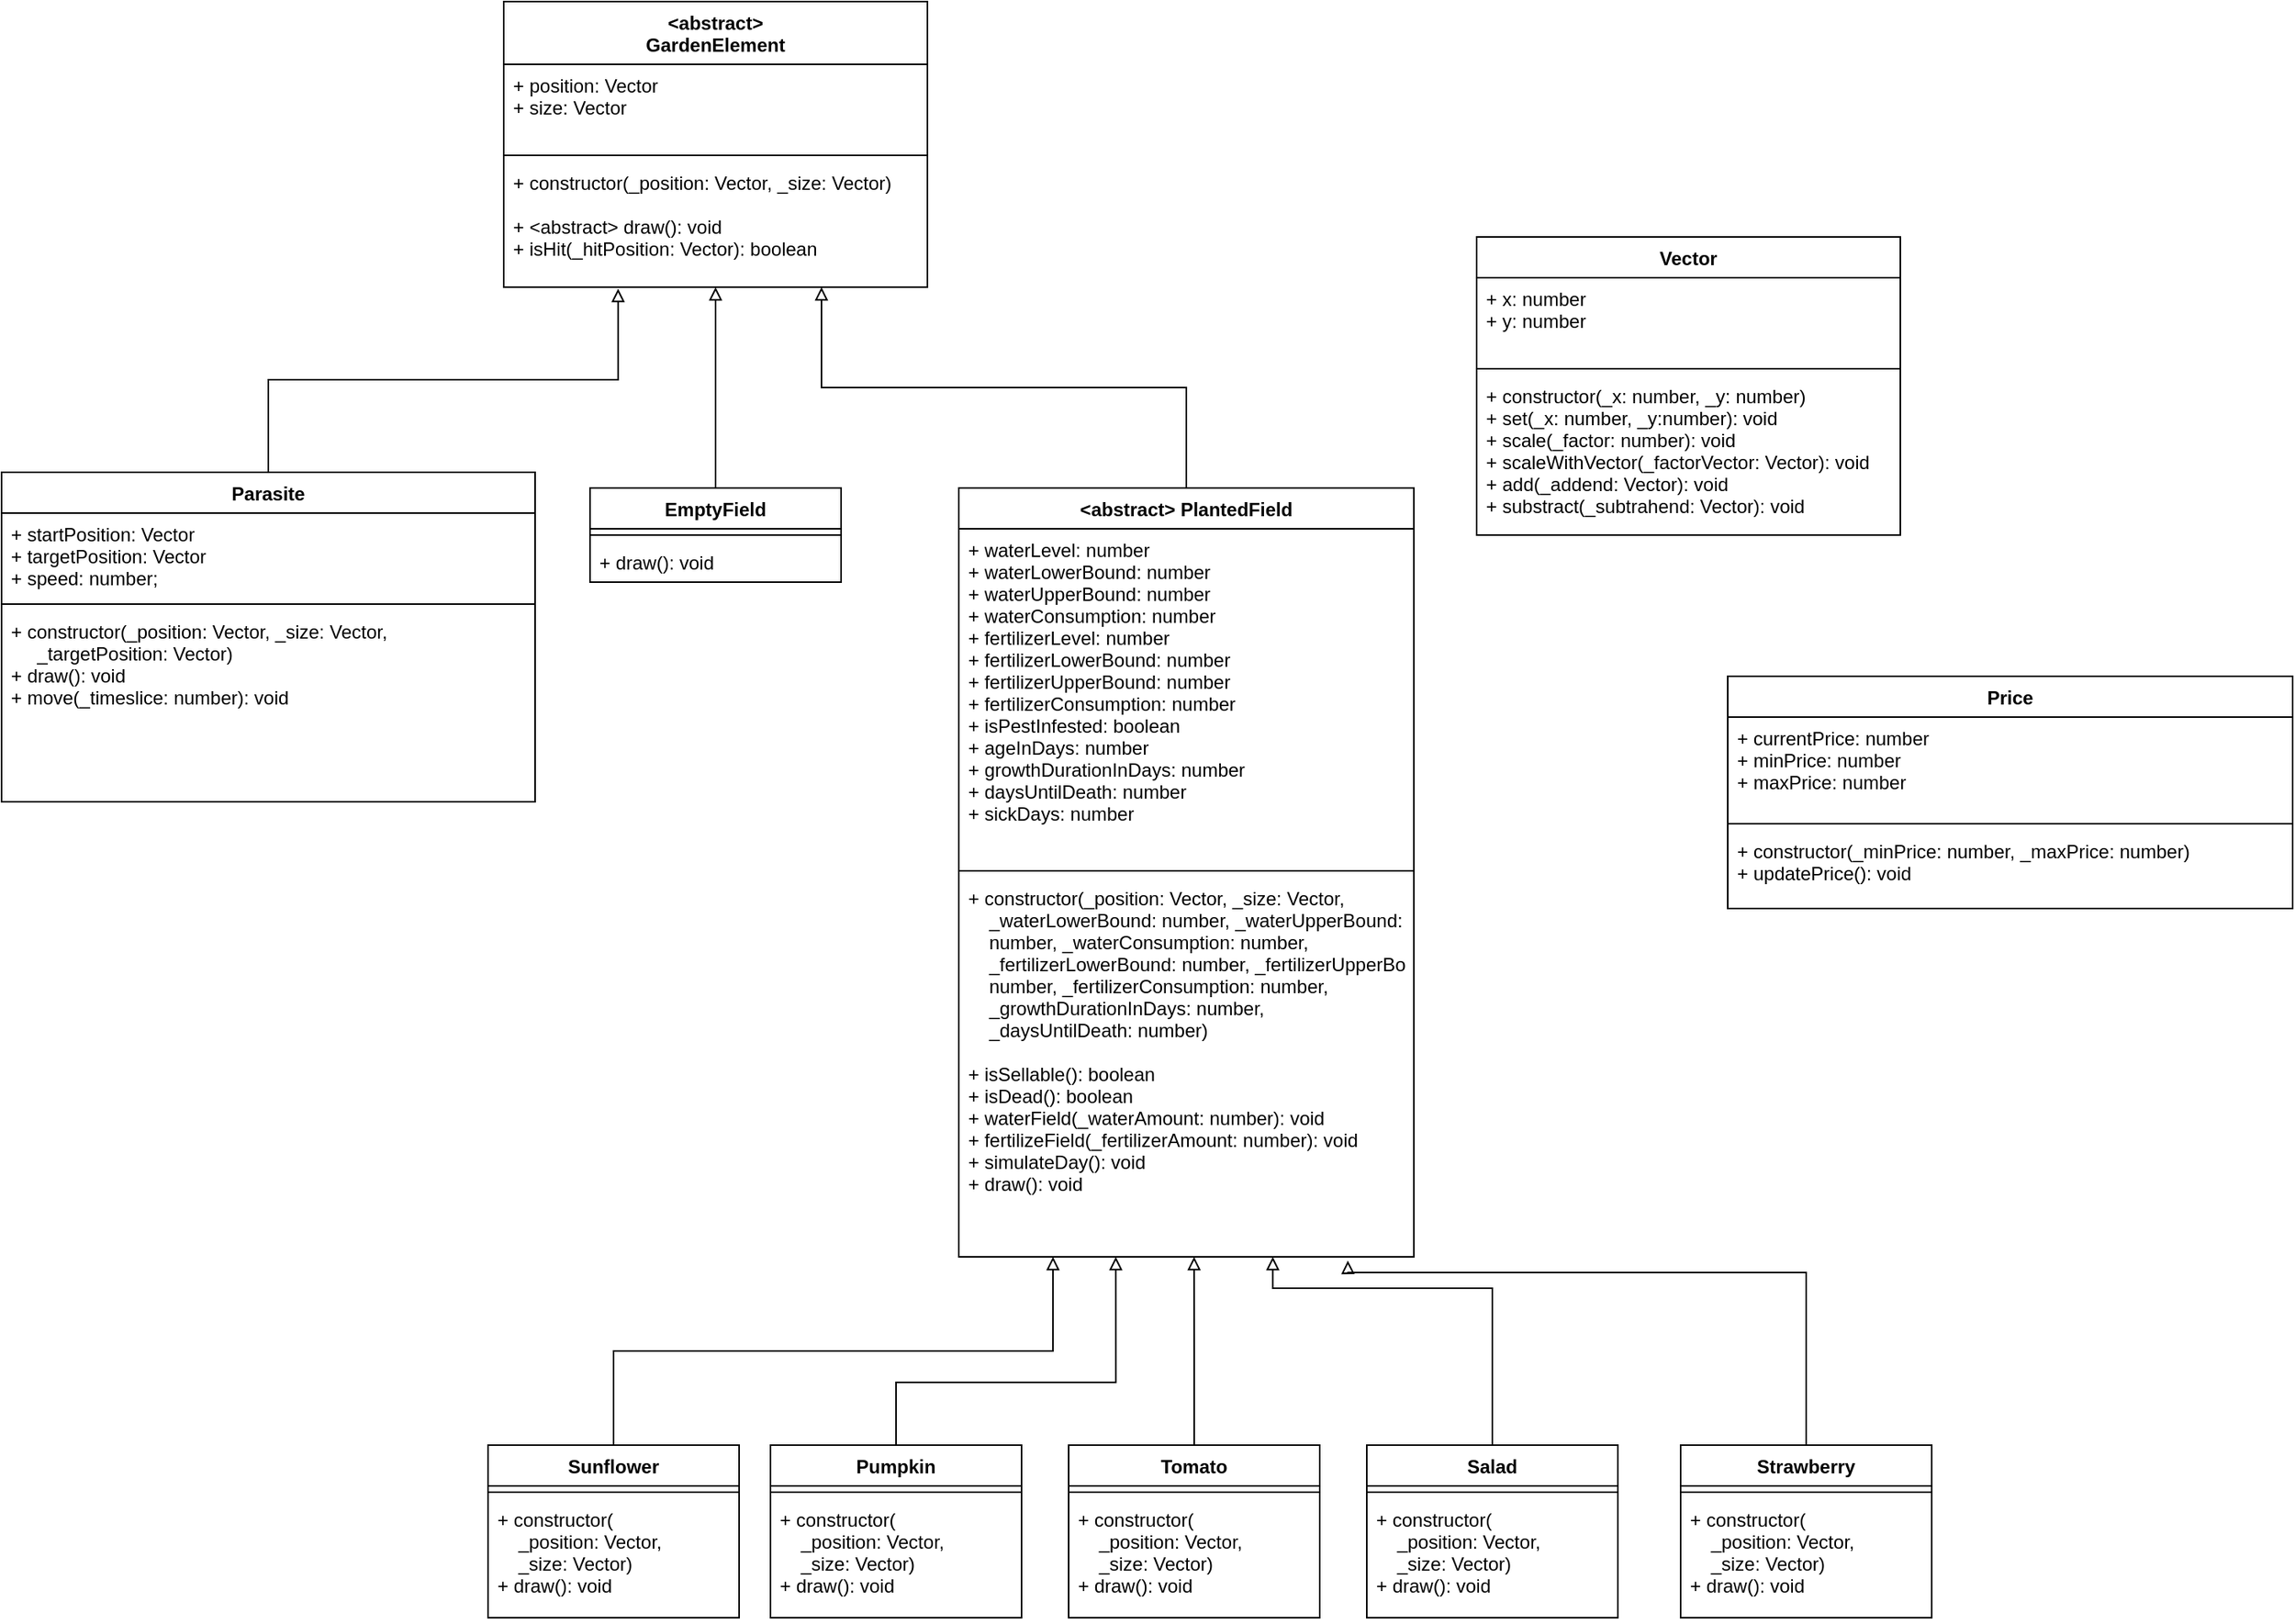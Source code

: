 <mxfile version="20.1.1" type="device"><diagram id="C5RBs43oDa-KdzZeNtuy" name="Classes"><mxGraphModel dx="1185" dy="623" grid="1" gridSize="10" guides="1" tooltips="1" connect="1" arrows="1" fold="1" page="1" pageScale="1" pageWidth="827" pageHeight="1169" math="0" shadow="0"><root><mxCell id="WIyWlLk6GJQsqaUBKTNV-0"/><mxCell id="WIyWlLk6GJQsqaUBKTNV-1" parent="WIyWlLk6GJQsqaUBKTNV-0"/><mxCell id="AQC2SMvgmzO1EJqkHlXK-0" value="&lt;abstract&gt;&#xA;GardenElement" style="swimlane;fontStyle=1;align=center;verticalAlign=top;childLayout=stackLayout;horizontal=1;startSize=40;horizontalStack=0;resizeParent=1;resizeParentMax=0;resizeLast=0;collapsible=1;marginBottom=0;" parent="WIyWlLk6GJQsqaUBKTNV-1" vertex="1"><mxGeometry x="360" y="100" width="270" height="182" as="geometry"/></mxCell><mxCell id="AQC2SMvgmzO1EJqkHlXK-1" value="+ position: Vector&#xA;+ size: Vector&#xA;" style="text;strokeColor=none;fillColor=none;align=left;verticalAlign=top;spacingLeft=4;spacingRight=4;overflow=hidden;rotatable=0;points=[[0,0.5],[1,0.5]];portConstraint=eastwest;" parent="AQC2SMvgmzO1EJqkHlXK-0" vertex="1"><mxGeometry y="40" width="270" height="54" as="geometry"/></mxCell><mxCell id="AQC2SMvgmzO1EJqkHlXK-2" value="" style="line;strokeWidth=1;fillColor=none;align=left;verticalAlign=middle;spacingTop=-1;spacingLeft=3;spacingRight=3;rotatable=0;labelPosition=right;points=[];portConstraint=eastwest;" parent="AQC2SMvgmzO1EJqkHlXK-0" vertex="1"><mxGeometry y="94" width="270" height="8" as="geometry"/></mxCell><mxCell id="AQC2SMvgmzO1EJqkHlXK-3" value="+ constructor(_position: Vector, _size: Vector)&#xA;&#xA;+ &lt;abstract&gt; draw(): void&#xA;+ isHit(_hitPosition: Vector): boolean&#xA;" style="text;strokeColor=none;fillColor=none;align=left;verticalAlign=top;spacingLeft=4;spacingRight=4;overflow=hidden;rotatable=0;points=[[0,0.5],[1,0.5]];portConstraint=eastwest;" parent="AQC2SMvgmzO1EJqkHlXK-0" vertex="1"><mxGeometry y="102" width="270" height="80" as="geometry"/></mxCell><mxCell id="AQC2SMvgmzO1EJqkHlXK-8" value="Vector" style="swimlane;fontStyle=1;align=center;verticalAlign=top;childLayout=stackLayout;horizontal=1;startSize=26;horizontalStack=0;resizeParent=1;resizeParentMax=0;resizeLast=0;collapsible=1;marginBottom=0;" parent="WIyWlLk6GJQsqaUBKTNV-1" vertex="1"><mxGeometry x="980" y="250" width="270" height="190" as="geometry"/></mxCell><mxCell id="AQC2SMvgmzO1EJqkHlXK-9" value="+ x: number&#xA;+ y: number&#xA;" style="text;strokeColor=none;fillColor=none;align=left;verticalAlign=top;spacingLeft=4;spacingRight=4;overflow=hidden;rotatable=0;points=[[0,0.5],[1,0.5]];portConstraint=eastwest;" parent="AQC2SMvgmzO1EJqkHlXK-8" vertex="1"><mxGeometry y="26" width="270" height="54" as="geometry"/></mxCell><mxCell id="AQC2SMvgmzO1EJqkHlXK-10" value="" style="line;strokeWidth=1;fillColor=none;align=left;verticalAlign=middle;spacingTop=-1;spacingLeft=3;spacingRight=3;rotatable=0;labelPosition=right;points=[];portConstraint=eastwest;" parent="AQC2SMvgmzO1EJqkHlXK-8" vertex="1"><mxGeometry y="80" width="270" height="8" as="geometry"/></mxCell><mxCell id="AQC2SMvgmzO1EJqkHlXK-11" value="+ constructor(_x: number, _y: number)&#xA;+ set(_x: number, _y:number): void&#xA;+ scale(_factor: number): void&#xA;+ scaleWithVector(_factorVector: Vector): void&#xA;+ add(_addend: Vector): void&#xA;+ substract(_subtrahend: Vector): void&#xA;&#xA;" style="text;strokeColor=none;fillColor=none;align=left;verticalAlign=top;spacingLeft=4;spacingRight=4;overflow=hidden;rotatable=0;points=[[0,0.5],[1,0.5]];portConstraint=eastwest;" parent="AQC2SMvgmzO1EJqkHlXK-8" vertex="1"><mxGeometry y="88" width="270" height="102" as="geometry"/></mxCell><mxCell id="AQC2SMvgmzO1EJqkHlXK-16" style="edgeStyle=orthogonalEdgeStyle;rounded=0;orthogonalLoop=1;jettySize=auto;html=1;exitX=0.5;exitY=0;exitDx=0;exitDy=0;entryX=0.27;entryY=1.013;entryDx=0;entryDy=0;entryPerimeter=0;endArrow=block;endFill=0;" parent="WIyWlLk6GJQsqaUBKTNV-1" source="AQC2SMvgmzO1EJqkHlXK-12" target="AQC2SMvgmzO1EJqkHlXK-3" edge="1"><mxGeometry relative="1" as="geometry"/></mxCell><mxCell id="AQC2SMvgmzO1EJqkHlXK-12" value="Parasite" style="swimlane;fontStyle=1;align=center;verticalAlign=top;childLayout=stackLayout;horizontal=1;startSize=26;horizontalStack=0;resizeParent=1;resizeParentMax=0;resizeLast=0;collapsible=1;marginBottom=0;" parent="WIyWlLk6GJQsqaUBKTNV-1" vertex="1"><mxGeometry x="40" y="400" width="340" height="210" as="geometry"/></mxCell><mxCell id="AQC2SMvgmzO1EJqkHlXK-13" value="+ startPosition: Vector&#xA;+ targetPosition: Vector&#xA;+ speed: number;&#xA;" style="text;strokeColor=none;fillColor=none;align=left;verticalAlign=top;spacingLeft=4;spacingRight=4;overflow=hidden;rotatable=0;points=[[0,0.5],[1,0.5]];portConstraint=eastwest;" parent="AQC2SMvgmzO1EJqkHlXK-12" vertex="1"><mxGeometry y="26" width="340" height="54" as="geometry"/></mxCell><mxCell id="AQC2SMvgmzO1EJqkHlXK-14" value="" style="line;strokeWidth=1;fillColor=none;align=left;verticalAlign=middle;spacingTop=-1;spacingLeft=3;spacingRight=3;rotatable=0;labelPosition=right;points=[];portConstraint=eastwest;" parent="AQC2SMvgmzO1EJqkHlXK-12" vertex="1"><mxGeometry y="80" width="340" height="8" as="geometry"/></mxCell><mxCell id="AQC2SMvgmzO1EJqkHlXK-15" value="+ constructor(_position: Vector, _size: Vector,&#xA;     _targetPosition: Vector)&#xA;+ draw(): void&#xA;+ move(_timeslice: number): void&#xA;" style="text;strokeColor=none;fillColor=none;align=left;verticalAlign=top;spacingLeft=4;spacingRight=4;overflow=hidden;rotatable=0;points=[[0,0.5],[1,0.5]];portConstraint=eastwest;" parent="AQC2SMvgmzO1EJqkHlXK-12" vertex="1"><mxGeometry y="88" width="340" height="122" as="geometry"/></mxCell><mxCell id="AQC2SMvgmzO1EJqkHlXK-50" style="edgeStyle=orthogonalEdgeStyle;rounded=0;orthogonalLoop=1;jettySize=auto;html=1;exitX=0.5;exitY=0;exitDx=0;exitDy=0;entryX=0.5;entryY=1;entryDx=0;entryDy=0;endArrow=block;endFill=0;strokeWidth=1;" parent="WIyWlLk6GJQsqaUBKTNV-1" source="AQC2SMvgmzO1EJqkHlXK-17" target="AQC2SMvgmzO1EJqkHlXK-0" edge="1"><mxGeometry relative="1" as="geometry"/></mxCell><mxCell id="AQC2SMvgmzO1EJqkHlXK-17" value="EmptyField" style="swimlane;fontStyle=1;align=center;verticalAlign=top;childLayout=stackLayout;horizontal=1;startSize=26;horizontalStack=0;resizeParent=1;resizeParentMax=0;resizeLast=0;collapsible=1;marginBottom=0;" parent="WIyWlLk6GJQsqaUBKTNV-1" vertex="1"><mxGeometry x="415" y="410" width="160" height="60" as="geometry"/></mxCell><mxCell id="AQC2SMvgmzO1EJqkHlXK-19" value="" style="line;strokeWidth=1;fillColor=none;align=left;verticalAlign=middle;spacingTop=-1;spacingLeft=3;spacingRight=3;rotatable=0;labelPosition=right;points=[];portConstraint=eastwest;" parent="AQC2SMvgmzO1EJqkHlXK-17" vertex="1"><mxGeometry y="26" width="160" height="8" as="geometry"/></mxCell><mxCell id="AQC2SMvgmzO1EJqkHlXK-20" value="+ draw(): void" style="text;strokeColor=none;fillColor=none;align=left;verticalAlign=top;spacingLeft=4;spacingRight=4;overflow=hidden;rotatable=0;points=[[0,0.5],[1,0.5]];portConstraint=eastwest;" parent="AQC2SMvgmzO1EJqkHlXK-17" vertex="1"><mxGeometry y="34" width="160" height="26" as="geometry"/></mxCell><mxCell id="AQC2SMvgmzO1EJqkHlXK-51" style="edgeStyle=orthogonalEdgeStyle;rounded=0;orthogonalLoop=1;jettySize=auto;html=1;exitX=0.5;exitY=0;exitDx=0;exitDy=0;entryX=0.75;entryY=1;entryDx=0;entryDy=0;endArrow=block;endFill=0;strokeWidth=1;" parent="WIyWlLk6GJQsqaUBKTNV-1" source="AQC2SMvgmzO1EJqkHlXK-21" target="AQC2SMvgmzO1EJqkHlXK-0" edge="1"><mxGeometry relative="1" as="geometry"/></mxCell><mxCell id="AQC2SMvgmzO1EJqkHlXK-21" value="&lt;abstract&gt; PlantedField" style="swimlane;fontStyle=1;align=center;verticalAlign=top;childLayout=stackLayout;horizontal=1;startSize=26;horizontalStack=0;resizeParent=1;resizeParentMax=0;resizeLast=0;collapsible=1;marginBottom=0;" parent="WIyWlLk6GJQsqaUBKTNV-1" vertex="1"><mxGeometry x="650" y="410" width="290" height="490" as="geometry"/></mxCell><mxCell id="AQC2SMvgmzO1EJqkHlXK-22" value="+ waterLevel: number&#xA;+ waterLowerBound: number&#xA;+ waterUpperBound: number&#xA;+ waterConsumption: number&#xA;+ fertilizerLevel: number&#xA;+ fertilizerLowerBound: number&#xA;+ fertilizerUpperBound: number&#xA;+ fertilizerConsumption: number&#xA;+ isPestInfested: boolean&#xA;+ ageInDays: number&#xA;+ growthDurationInDays: number&#xA;+ daysUntilDeath: number&#xA;+ sickDays: number&#xA;" style="text;strokeColor=none;fillColor=none;align=left;verticalAlign=top;spacingLeft=4;spacingRight=4;overflow=hidden;rotatable=0;points=[[0,0.5],[1,0.5]];portConstraint=eastwest;" parent="AQC2SMvgmzO1EJqkHlXK-21" vertex="1"><mxGeometry y="26" width="290" height="214" as="geometry"/></mxCell><mxCell id="AQC2SMvgmzO1EJqkHlXK-23" value="" style="line;strokeWidth=1;fillColor=none;align=left;verticalAlign=middle;spacingTop=-1;spacingLeft=3;spacingRight=3;rotatable=0;labelPosition=right;points=[];portConstraint=eastwest;" parent="AQC2SMvgmzO1EJqkHlXK-21" vertex="1"><mxGeometry y="240" width="290" height="8" as="geometry"/></mxCell><mxCell id="AQC2SMvgmzO1EJqkHlXK-24" value="+ constructor(_position: Vector, _size: Vector, &#xA;    _waterLowerBound: number, _waterUpperBound:&#xA;    number, _waterConsumption: number,&#xA;    _fertilizerLowerBound: number, _fertilizerUpperBound:&#xA;    number, _fertilizerConsumption: number,&#xA;    _growthDurationInDays: number, &#xA;    _daysUntilDeath: number)&#xA;&#xA;+ isSellable(): boolean&#xA;+ isDead(): boolean&#xA;+ waterField(_waterAmount: number): void&#xA;+ fertilizeField(_fertilizerAmount: number): void&#xA;+ simulateDay(): void&#xA;+ draw(): void&#xA;&#xA;" style="text;strokeColor=none;fillColor=none;align=left;verticalAlign=top;spacingLeft=4;spacingRight=4;overflow=hidden;rotatable=0;points=[[0,0.5],[1,0.5]];portConstraint=eastwest;" parent="AQC2SMvgmzO1EJqkHlXK-21" vertex="1"><mxGeometry y="248" width="290" height="242" as="geometry"/></mxCell><mxCell id="AQC2SMvgmzO1EJqkHlXK-53" style="edgeStyle=orthogonalEdgeStyle;rounded=0;orthogonalLoop=1;jettySize=auto;html=1;exitX=0.5;exitY=0;exitDx=0;exitDy=0;entryX=0.345;entryY=1;entryDx=0;entryDy=0;entryPerimeter=0;endArrow=block;endFill=0;strokeWidth=1;" parent="WIyWlLk6GJQsqaUBKTNV-1" source="AQC2SMvgmzO1EJqkHlXK-25" target="AQC2SMvgmzO1EJqkHlXK-24" edge="1"><mxGeometry relative="1" as="geometry"><Array as="points"><mxPoint x="610" y="980"/><mxPoint x="750" y="980"/></Array></mxGeometry></mxCell><mxCell id="AQC2SMvgmzO1EJqkHlXK-25" value="Pumpkin" style="swimlane;fontStyle=1;align=center;verticalAlign=top;childLayout=stackLayout;horizontal=1;startSize=26;horizontalStack=0;resizeParent=1;resizeParentMax=0;resizeLast=0;collapsible=1;marginBottom=0;" parent="WIyWlLk6GJQsqaUBKTNV-1" vertex="1"><mxGeometry x="530" y="1020" width="160" height="110" as="geometry"/></mxCell><mxCell id="AQC2SMvgmzO1EJqkHlXK-27" value="" style="line;strokeWidth=1;fillColor=none;align=left;verticalAlign=middle;spacingTop=-1;spacingLeft=3;spacingRight=3;rotatable=0;labelPosition=right;points=[];portConstraint=eastwest;" parent="AQC2SMvgmzO1EJqkHlXK-25" vertex="1"><mxGeometry y="26" width="160" height="8" as="geometry"/></mxCell><mxCell id="AQC2SMvgmzO1EJqkHlXK-28" value="+ constructor(&#xA;    _position: Vector,&#xA;    _size: Vector)&#xA;+ draw(): void" style="text;strokeColor=none;fillColor=none;align=left;verticalAlign=top;spacingLeft=4;spacingRight=4;overflow=hidden;rotatable=0;points=[[0,0.5],[1,0.5]];portConstraint=eastwest;" parent="AQC2SMvgmzO1EJqkHlXK-25" vertex="1"><mxGeometry y="34" width="160" height="76" as="geometry"/></mxCell><mxCell id="AQC2SMvgmzO1EJqkHlXK-54" style="edgeStyle=orthogonalEdgeStyle;rounded=0;orthogonalLoop=1;jettySize=auto;html=1;exitX=0.5;exitY=0;exitDx=0;exitDy=0;entryX=0.517;entryY=1;entryDx=0;entryDy=0;entryPerimeter=0;endArrow=block;endFill=0;strokeWidth=1;" parent="WIyWlLk6GJQsqaUBKTNV-1" source="AQC2SMvgmzO1EJqkHlXK-29" target="AQC2SMvgmzO1EJqkHlXK-24" edge="1"><mxGeometry relative="1" as="geometry"/></mxCell><mxCell id="AQC2SMvgmzO1EJqkHlXK-29" value="Tomato" style="swimlane;fontStyle=1;align=center;verticalAlign=top;childLayout=stackLayout;horizontal=1;startSize=26;horizontalStack=0;resizeParent=1;resizeParentMax=0;resizeLast=0;collapsible=1;marginBottom=0;" parent="WIyWlLk6GJQsqaUBKTNV-1" vertex="1"><mxGeometry x="720" y="1020" width="160" height="110" as="geometry"/></mxCell><mxCell id="AQC2SMvgmzO1EJqkHlXK-31" value="" style="line;strokeWidth=1;fillColor=none;align=left;verticalAlign=middle;spacingTop=-1;spacingLeft=3;spacingRight=3;rotatable=0;labelPosition=right;points=[];portConstraint=eastwest;" parent="AQC2SMvgmzO1EJqkHlXK-29" vertex="1"><mxGeometry y="26" width="160" height="8" as="geometry"/></mxCell><mxCell id="AQC2SMvgmzO1EJqkHlXK-32" value="+ constructor(&#xA;    _position: Vector,&#xA;    _size: Vector)&#xA;+ draw(): void" style="text;strokeColor=none;fillColor=none;align=left;verticalAlign=top;spacingLeft=4;spacingRight=4;overflow=hidden;rotatable=0;points=[[0,0.5],[1,0.5]];portConstraint=eastwest;" parent="AQC2SMvgmzO1EJqkHlXK-29" vertex="1"><mxGeometry y="34" width="160" height="76" as="geometry"/></mxCell><mxCell id="AQC2SMvgmzO1EJqkHlXK-52" style="edgeStyle=orthogonalEdgeStyle;rounded=0;orthogonalLoop=1;jettySize=auto;html=1;exitX=0.5;exitY=0;exitDx=0;exitDy=0;entryX=0.207;entryY=1;entryDx=0;entryDy=0;entryPerimeter=0;endArrow=block;endFill=0;strokeWidth=1;" parent="WIyWlLk6GJQsqaUBKTNV-1" source="AQC2SMvgmzO1EJqkHlXK-33" target="AQC2SMvgmzO1EJqkHlXK-24" edge="1"><mxGeometry relative="1" as="geometry"/></mxCell><mxCell id="AQC2SMvgmzO1EJqkHlXK-33" value="Sunflower" style="swimlane;fontStyle=1;align=center;verticalAlign=top;childLayout=stackLayout;horizontal=1;startSize=26;horizontalStack=0;resizeParent=1;resizeParentMax=0;resizeLast=0;collapsible=1;marginBottom=0;" parent="WIyWlLk6GJQsqaUBKTNV-1" vertex="1"><mxGeometry x="350" y="1020" width="160" height="110" as="geometry"/></mxCell><mxCell id="AQC2SMvgmzO1EJqkHlXK-35" value="" style="line;strokeWidth=1;fillColor=none;align=left;verticalAlign=middle;spacingTop=-1;spacingLeft=3;spacingRight=3;rotatable=0;labelPosition=right;points=[];portConstraint=eastwest;" parent="AQC2SMvgmzO1EJqkHlXK-33" vertex="1"><mxGeometry y="26" width="160" height="8" as="geometry"/></mxCell><mxCell id="AQC2SMvgmzO1EJqkHlXK-36" value="+ constructor(&#xA;    _position: Vector,&#xA;    _size: Vector)&#xA;+ draw(): void" style="text;strokeColor=none;fillColor=none;align=left;verticalAlign=top;spacingLeft=4;spacingRight=4;overflow=hidden;rotatable=0;points=[[0,0.5],[1,0.5]];portConstraint=eastwest;" parent="AQC2SMvgmzO1EJqkHlXK-33" vertex="1"><mxGeometry y="34" width="160" height="76" as="geometry"/></mxCell><mxCell id="AQC2SMvgmzO1EJqkHlXK-55" style="edgeStyle=orthogonalEdgeStyle;rounded=0;orthogonalLoop=1;jettySize=auto;html=1;exitX=0.5;exitY=0;exitDx=0;exitDy=0;entryX=0.69;entryY=1;entryDx=0;entryDy=0;entryPerimeter=0;endArrow=block;endFill=0;strokeWidth=1;" parent="WIyWlLk6GJQsqaUBKTNV-1" source="AQC2SMvgmzO1EJqkHlXK-37" target="AQC2SMvgmzO1EJqkHlXK-24" edge="1"><mxGeometry relative="1" as="geometry"><Array as="points"><mxPoint x="990" y="920"/><mxPoint x="850" y="920"/></Array></mxGeometry></mxCell><mxCell id="AQC2SMvgmzO1EJqkHlXK-37" value="Salad" style="swimlane;fontStyle=1;align=center;verticalAlign=top;childLayout=stackLayout;horizontal=1;startSize=26;horizontalStack=0;resizeParent=1;resizeParentMax=0;resizeLast=0;collapsible=1;marginBottom=0;" parent="WIyWlLk6GJQsqaUBKTNV-1" vertex="1"><mxGeometry x="910" y="1020" width="160" height="110" as="geometry"/></mxCell><mxCell id="AQC2SMvgmzO1EJqkHlXK-39" value="" style="line;strokeWidth=1;fillColor=none;align=left;verticalAlign=middle;spacingTop=-1;spacingLeft=3;spacingRight=3;rotatable=0;labelPosition=right;points=[];portConstraint=eastwest;" parent="AQC2SMvgmzO1EJqkHlXK-37" vertex="1"><mxGeometry y="26" width="160" height="8" as="geometry"/></mxCell><mxCell id="AQC2SMvgmzO1EJqkHlXK-40" value="+ constructor(&#xA;    _position: Vector,&#xA;    _size: Vector)&#xA;+ draw(): void" style="text;strokeColor=none;fillColor=none;align=left;verticalAlign=top;spacingLeft=4;spacingRight=4;overflow=hidden;rotatable=0;points=[[0,0.5],[1,0.5]];portConstraint=eastwest;" parent="AQC2SMvgmzO1EJqkHlXK-37" vertex="1"><mxGeometry y="34" width="160" height="76" as="geometry"/></mxCell><mxCell id="AQC2SMvgmzO1EJqkHlXK-56" style="edgeStyle=orthogonalEdgeStyle;rounded=0;orthogonalLoop=1;jettySize=auto;html=1;exitX=0.5;exitY=0;exitDx=0;exitDy=0;entryX=0.855;entryY=1.01;entryDx=0;entryDy=0;entryPerimeter=0;endArrow=block;endFill=0;strokeWidth=1;" parent="WIyWlLk6GJQsqaUBKTNV-1" source="AQC2SMvgmzO1EJqkHlXK-41" target="AQC2SMvgmzO1EJqkHlXK-24" edge="1"><mxGeometry relative="1" as="geometry"><Array as="points"><mxPoint x="1190" y="910"/><mxPoint x="898" y="910"/></Array></mxGeometry></mxCell><mxCell id="AQC2SMvgmzO1EJqkHlXK-41" value="Strawberry" style="swimlane;fontStyle=1;align=center;verticalAlign=top;childLayout=stackLayout;horizontal=1;startSize=26;horizontalStack=0;resizeParent=1;resizeParentMax=0;resizeLast=0;collapsible=1;marginBottom=0;" parent="WIyWlLk6GJQsqaUBKTNV-1" vertex="1"><mxGeometry x="1110" y="1020" width="160" height="110" as="geometry"/></mxCell><mxCell id="AQC2SMvgmzO1EJqkHlXK-43" value="" style="line;strokeWidth=1;fillColor=none;align=left;verticalAlign=middle;spacingTop=-1;spacingLeft=3;spacingRight=3;rotatable=0;labelPosition=right;points=[];portConstraint=eastwest;" parent="AQC2SMvgmzO1EJqkHlXK-41" vertex="1"><mxGeometry y="26" width="160" height="8" as="geometry"/></mxCell><mxCell id="AQC2SMvgmzO1EJqkHlXK-44" value="+ constructor(&#xA;    _position: Vector,&#xA;    _size: Vector)&#xA;+ draw(): void" style="text;strokeColor=none;fillColor=none;align=left;verticalAlign=top;spacingLeft=4;spacingRight=4;overflow=hidden;rotatable=0;points=[[0,0.5],[1,0.5]];portConstraint=eastwest;" parent="AQC2SMvgmzO1EJqkHlXK-41" vertex="1"><mxGeometry y="34" width="160" height="76" as="geometry"/></mxCell><mxCell id="AQC2SMvgmzO1EJqkHlXK-61" value="Price" style="swimlane;fontStyle=1;align=center;verticalAlign=top;childLayout=stackLayout;horizontal=1;startSize=26;horizontalStack=0;resizeParent=1;resizeParentMax=0;resizeLast=0;collapsible=1;marginBottom=0;" parent="WIyWlLk6GJQsqaUBKTNV-1" vertex="1"><mxGeometry x="1140" y="530" width="360" height="148" as="geometry"/></mxCell><mxCell id="AQC2SMvgmzO1EJqkHlXK-62" value="+ currentPrice: number&#xA;+ minPrice: number&#xA;+ maxPrice: number&#xA;" style="text;strokeColor=none;fillColor=none;align=left;verticalAlign=top;spacingLeft=4;spacingRight=4;overflow=hidden;rotatable=0;points=[[0,0.5],[1,0.5]];portConstraint=eastwest;" parent="AQC2SMvgmzO1EJqkHlXK-61" vertex="1"><mxGeometry y="26" width="360" height="64" as="geometry"/></mxCell><mxCell id="AQC2SMvgmzO1EJqkHlXK-63" value="" style="line;strokeWidth=1;fillColor=none;align=left;verticalAlign=middle;spacingTop=-1;spacingLeft=3;spacingRight=3;rotatable=0;labelPosition=right;points=[];portConstraint=eastwest;" parent="AQC2SMvgmzO1EJqkHlXK-61" vertex="1"><mxGeometry y="90" width="360" height="8" as="geometry"/></mxCell><mxCell id="AQC2SMvgmzO1EJqkHlXK-64" value="+ constructor(_minPrice: number, _maxPrice: number)&#xA;+ updatePrice(): void" style="text;strokeColor=none;fillColor=none;align=left;verticalAlign=top;spacingLeft=4;spacingRight=4;overflow=hidden;rotatable=0;points=[[0,0.5],[1,0.5]];portConstraint=eastwest;" parent="AQC2SMvgmzO1EJqkHlXK-61" vertex="1"><mxGeometry y="98" width="360" height="50" as="geometry"/></mxCell></root></mxGraphModel></diagram></mxfile>